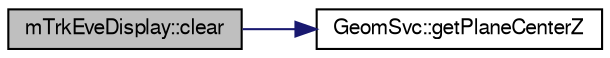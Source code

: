 digraph "mTrkEveDisplay::clear"
{
  bgcolor="transparent";
  edge [fontname="FreeSans",fontsize="10",labelfontname="FreeSans",labelfontsize="10"];
  node [fontname="FreeSans",fontsize="10",shape=record];
  rankdir="LR";
  Node1 [label="mTrkEveDisplay::clear",height=0.2,width=0.4,color="black", fillcolor="grey75", style="filled" fontcolor="black"];
  Node1 -> Node2 [color="midnightblue",fontsize="10",style="solid",fontname="FreeSans"];
  Node2 [label="GeomSvc::getPlaneCenterZ",height=0.2,width=0.4,color="black",URL="$d0/da0/classGeomSvc.html#a3297a6727be56e5bdacee689f3a309da"];
}
